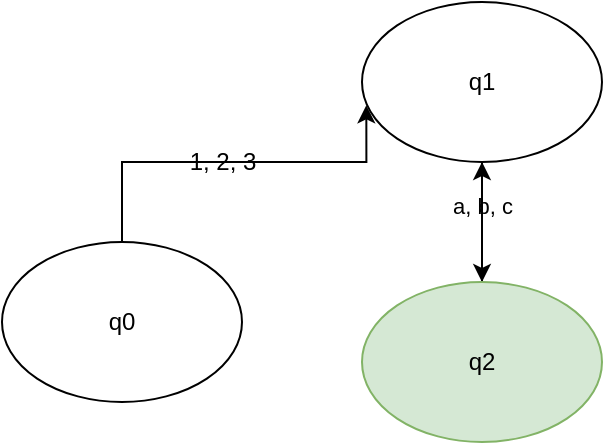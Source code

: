 <mxfile version="13.10.4" type="github"><diagram id="5ZeVWIw-weSmzN-z1i84" name="Page-1"><mxGraphModel dx="534" dy="284" grid="1" gridSize="10" guides="1" tooltips="1" connect="1" arrows="1" fold="1" page="1" pageScale="1" pageWidth="827" pageHeight="1169" math="0" shadow="0"><root><mxCell id="0"/><mxCell id="1" parent="0"/><mxCell id="wiz_B08I5-aSRYVlq80o-6" value="" style="edgeStyle=orthogonalEdgeStyle;rounded=0;orthogonalLoop=1;jettySize=auto;html=1;entryX=0.018;entryY=0.646;entryDx=0;entryDy=0;entryPerimeter=0;" edge="1" parent="1" source="wiz_B08I5-aSRYVlq80o-1" target="wiz_B08I5-aSRYVlq80o-2"><mxGeometry relative="1" as="geometry"><Array as="points"><mxPoint x="150" y="240"/><mxPoint x="272" y="240"/></Array></mxGeometry></mxCell><mxCell id="wiz_B08I5-aSRYVlq80o-1" value="q0" style="ellipse;whiteSpace=wrap;html=1;" vertex="1" parent="1"><mxGeometry x="90" y="280" width="120" height="80" as="geometry"/></mxCell><mxCell id="wiz_B08I5-aSRYVlq80o-10" value="" style="edgeStyle=orthogonalEdgeStyle;rounded=0;orthogonalLoop=1;jettySize=auto;html=1;" edge="1" parent="1" source="wiz_B08I5-aSRYVlq80o-2" target="wiz_B08I5-aSRYVlq80o-3"><mxGeometry relative="1" as="geometry"/></mxCell><mxCell id="wiz_B08I5-aSRYVlq80o-11" value="a, b, c" style="edgeLabel;html=1;align=center;verticalAlign=middle;resizable=0;points=[];" vertex="1" connectable="0" parent="wiz_B08I5-aSRYVlq80o-10"><mxGeometry x="-0.286" relative="1" as="geometry"><mxPoint as="offset"/></mxGeometry></mxCell><mxCell id="wiz_B08I5-aSRYVlq80o-2" value="q1" style="ellipse;whiteSpace=wrap;html=1;" vertex="1" parent="1"><mxGeometry x="270" y="160" width="120" height="80" as="geometry"/></mxCell><mxCell id="wiz_B08I5-aSRYVlq80o-12" value="" style="edgeStyle=orthogonalEdgeStyle;rounded=0;orthogonalLoop=1;jettySize=auto;html=1;" edge="1" parent="1" source="wiz_B08I5-aSRYVlq80o-3" target="wiz_B08I5-aSRYVlq80o-2"><mxGeometry relative="1" as="geometry"/></mxCell><mxCell id="wiz_B08I5-aSRYVlq80o-3" value="q2" style="ellipse;whiteSpace=wrap;html=1;fillColor=#d5e8d4;strokeColor=#82b366;" vertex="1" parent="1"><mxGeometry x="270" y="300" width="120" height="80" as="geometry"/></mxCell><mxCell id="wiz_B08I5-aSRYVlq80o-7" value="1, 2, 3" style="text;html=1;align=center;verticalAlign=middle;resizable=0;points=[];autosize=1;" vertex="1" parent="1"><mxGeometry x="175" y="230" width="50" height="20" as="geometry"/></mxCell></root></mxGraphModel></diagram></mxfile>